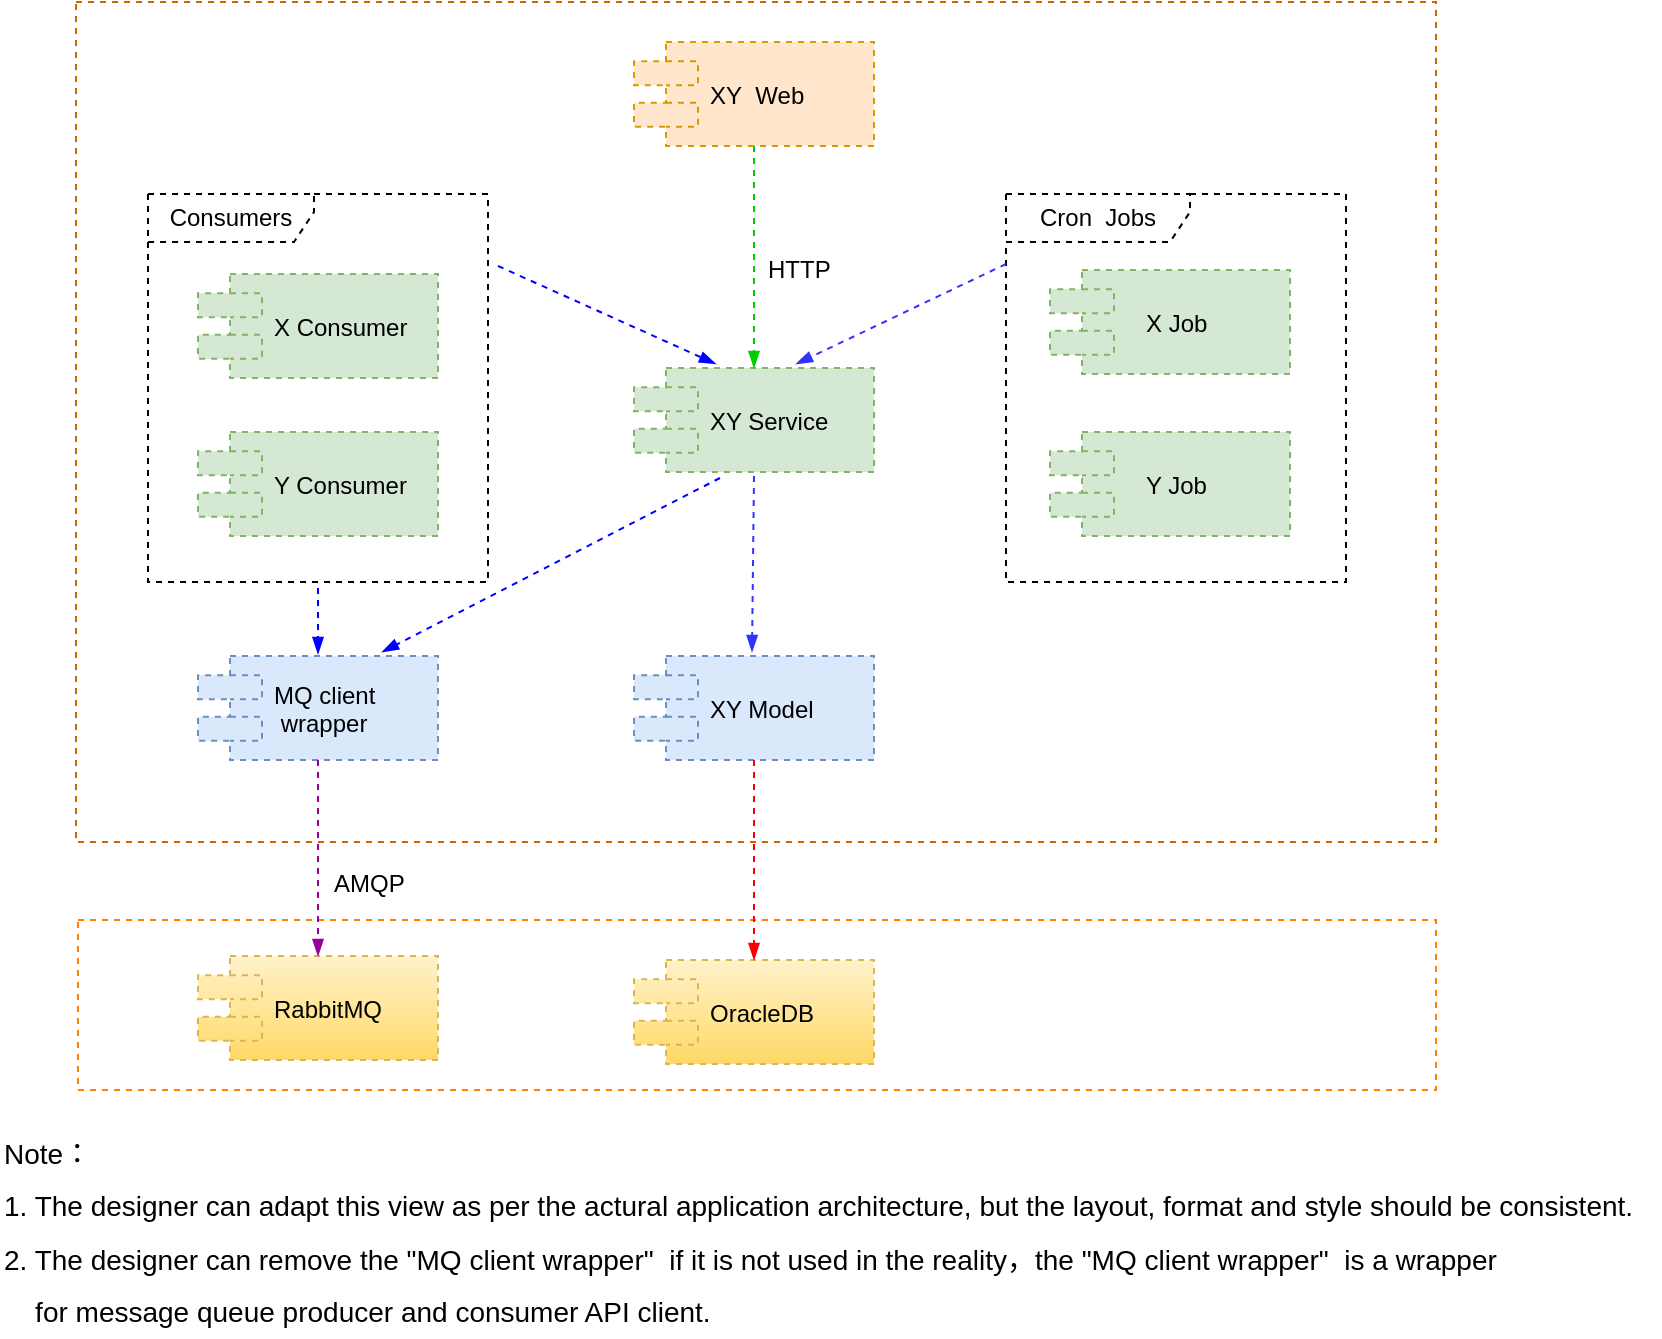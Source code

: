 <mxfile version="12.8.5" type="github"><diagram id="GGmb__7jf1e5TSjLO7ZG" name="Page-1"><mxGraphModel dx="1422" dy="839" grid="1" gridSize="10" guides="1" tooltips="1" connect="1" arrows="1" fold="1" page="1" pageScale="1" pageWidth="827" pageHeight="1169" math="0" shadow="0"><root><mxCell id="0"/><mxCell id="1" parent="0"/><mxCell id="rKAKh5RPWLKxLspiP8eY-1" value="" style="rounded=0;whiteSpace=wrap;html=1;dashed=1;strokeColor=#FF8000;" vertex="1" parent="1"><mxGeometry x="139" y="848" width="679" height="85" as="geometry"/></mxCell><mxCell id="rKAKh5RPWLKxLspiP8eY-2" value="" style="rounded=0;whiteSpace=wrap;html=1;dashed=1;strokeColor=#CC6600;" vertex="1" parent="1"><mxGeometry x="138" y="389" width="680" height="420" as="geometry"/></mxCell><mxCell id="rKAKh5RPWLKxLspiP8eY-3" value="Consumers" style="shape=umlFrame;whiteSpace=wrap;html=1;rounded=1;shadow=0;glass=0;dashed=1;comic=0;strokeColor=#000000;strokeWidth=1;fillColor=#FFFFFF;width=83;height=24;" vertex="1" parent="1"><mxGeometry x="174" y="485" width="170" height="194" as="geometry"/></mxCell><mxCell id="rKAKh5RPWLKxLspiP8eY-4" value="Cron&amp;nbsp; Jobs" style="shape=umlFrame;whiteSpace=wrap;html=1;rounded=1;shadow=0;glass=0;dashed=1;comic=0;strokeColor=#000000;strokeWidth=1;fillColor=#FFFFFF;width=92;height=24;gradientColor=none;swimlaneFillColor=none;" vertex="1" parent="1"><mxGeometry x="603" y="485" width="170" height="194" as="geometry"/></mxCell><mxCell id="rKAKh5RPWLKxLspiP8eY-5" value="X Consumer" style="shape=component;align=left;spacingLeft=36;rounded=1;glass=0;dashed=1;strokeColor=#82b366;strokeWidth=1;fillColor=#d5e8d4;" vertex="1" parent="1"><mxGeometry x="199" y="525" width="120" height="52" as="geometry"/></mxCell><mxCell id="rKAKh5RPWLKxLspiP8eY-6" value="XY Service" style="shape=component;align=left;spacingLeft=36;rounded=1;glass=0;dashed=1;strokeColor=#82b366;strokeWidth=1;fillColor=#d5e8d4;" vertex="1" parent="1"><mxGeometry x="417" y="572" width="120" height="52" as="geometry"/></mxCell><mxCell id="rKAKh5RPWLKxLspiP8eY-7" value="XY Model" style="shape=component;align=left;spacingLeft=36;rounded=1;glass=0;dashed=1;strokeColor=#6c8ebf;strokeWidth=1;fillColor=#dae8fc;" vertex="1" parent="1"><mxGeometry x="417" y="716" width="120" height="52" as="geometry"/></mxCell><mxCell id="rKAKh5RPWLKxLspiP8eY-8" value="Y Consumer" style="shape=component;align=left;spacingLeft=36;rounded=1;glass=0;dashed=1;strokeColor=#82b366;strokeWidth=1;fillColor=#d5e8d4;" vertex="1" parent="1"><mxGeometry x="199" y="604" width="120" height="52" as="geometry"/></mxCell><mxCell id="rKAKh5RPWLKxLspiP8eY-9" value="   X Job" style="shape=component;align=left;spacingLeft=36;rounded=1;glass=0;dashed=1;strokeColor=#82b366;strokeWidth=1;fillColor=#d5e8d4;" vertex="1" parent="1"><mxGeometry x="625" y="523" width="120" height="52" as="geometry"/></mxCell><mxCell id="rKAKh5RPWLKxLspiP8eY-10" value="   Y Job" style="shape=component;align=left;spacingLeft=36;rounded=1;glass=0;dashed=1;strokeColor=#82b366;strokeWidth=1;fillColor=#d5e8d4;" vertex="1" parent="1"><mxGeometry x="625" y="604" width="120" height="52" as="geometry"/></mxCell><mxCell id="rKAKh5RPWLKxLspiP8eY-11" value="XY  Web" style="shape=component;align=left;spacingLeft=36;rounded=1;glass=0;dashed=1;strokeColor=#d79b00;strokeWidth=1;fillColor=#ffe6cc;" vertex="1" parent="1"><mxGeometry x="417" y="409" width="120" height="52" as="geometry"/></mxCell><mxCell id="rKAKh5RPWLKxLspiP8eY-12" value="MQ client &#10; wrapper" style="shape=component;align=left;spacingLeft=36;rounded=1;glass=0;dashed=1;strokeColor=#6c8ebf;strokeWidth=1;fillColor=#dae8fc;" vertex="1" parent="1"><mxGeometry x="199" y="716" width="120" height="52" as="geometry"/></mxCell><mxCell id="rKAKh5RPWLKxLspiP8eY-13" value="OracleDB" style="shape=component;align=left;spacingLeft=36;rounded=1;shadow=0;glass=0;dashed=1;comic=0;strokeWidth=1;fillColor=#fff2cc;strokeColor=#d6b656;gradientColor=#ffd966;" vertex="1" parent="1"><mxGeometry x="417" y="868" width="120" height="52" as="geometry"/></mxCell><mxCell id="rKAKh5RPWLKxLspiP8eY-14" value="RabbitMQ" style="shape=component;align=left;spacingLeft=36;rounded=1;shadow=0;glass=0;dashed=1;comic=0;strokeColor=#d6b656;strokeWidth=1;fillColor=#fff2cc;gradientColor=#ffd966;" vertex="1" parent="1"><mxGeometry x="199" y="866" width="120" height="52" as="geometry"/></mxCell><mxCell id="rKAKh5RPWLKxLspiP8eY-16" value="&lt;font style=&quot;font-size: 14px&quot;&gt;Note：&lt;br&gt;1. The designer can adapt this view as per the actural application architecture, but the layout, format and style should be consistent.&lt;br&gt;2. The designer can remove the &quot;MQ client wrapper&quot;&amp;nbsp; if it is not used in the reality，the &quot;MQ client wrapper&quot;&amp;nbsp; is a wrapper&amp;nbsp;&lt;br&gt;&amp;nbsp; &amp;nbsp; for message queue producer and consumer API client.&lt;br&gt;&lt;/font&gt;" style="text;html=1;resizable=0;points=[];autosize=1;align=left;verticalAlign=top;spacingTop=-4;fontSize=22;fontFamily=Helvetica;" vertex="1" parent="1"><mxGeometry x="100" y="946.5" width="830" height="110" as="geometry"/></mxCell><mxCell id="rKAKh5RPWLKxLspiP8eY-17" value="" style="endArrow=blockThin;html=1;fontFamily=Helvetica;fontSize=22;entryX=0.5;entryY=0;entryDx=0;entryDy=0;endFill=1;dashed=1;strokeColor=#00CC00;strokeWidth=1;exitX=0.5;exitY=1;exitDx=0;exitDy=0;" edge="1" parent="1" source="rKAKh5RPWLKxLspiP8eY-11" target="rKAKh5RPWLKxLspiP8eY-6"><mxGeometry width="50" height="50" relative="1" as="geometry"><mxPoint x="477" y="469" as="sourcePoint"/><mxPoint x="476" y="553" as="targetPoint"/></mxGeometry></mxCell><mxCell id="rKAKh5RPWLKxLspiP8eY-18" value="" style="endArrow=blockThin;html=1;fontFamily=Helvetica;fontSize=22;endFill=1;dashed=1;strokeColor=#3333FF;strokeWidth=1;exitX=0.5;exitY=1;exitDx=0;exitDy=0;" edge="1" parent="1"><mxGeometry width="50" height="50" relative="1" as="geometry"><mxPoint x="477" y="626" as="sourcePoint"/><mxPoint x="476" y="714" as="targetPoint"/></mxGeometry></mxCell><mxCell id="rKAKh5RPWLKxLspiP8eY-19" value="" style="endArrow=blockThin;html=1;fontFamily=Helvetica;fontSize=22;endFill=1;dashed=1;strokeColor=#3333FF;strokeWidth=1;exitX=0;exitY=0.192;exitDx=0;exitDy=0;exitPerimeter=0;entryX=0.675;entryY=-0.058;entryDx=0;entryDy=0;entryPerimeter=0;" edge="1" parent="1"><mxGeometry width="50" height="50" relative="1" as="geometry"><mxPoint x="603" y="520" as="sourcePoint"/><mxPoint x="498" y="570" as="targetPoint"/></mxGeometry></mxCell><mxCell id="rKAKh5RPWLKxLspiP8eY-20" value="" style="endArrow=blockThin;html=1;fontFamily=Helvetica;fontSize=22;endFill=1;dashed=1;strokeColor=#0000FF;strokeWidth=1;exitX=1.029;exitY=0.206;exitDx=0;exitDy=0;exitPerimeter=0;" edge="1" parent="1"><mxGeometry width="50" height="50" relative="1" as="geometry"><mxPoint x="349" y="521" as="sourcePoint"/><mxPoint x="458" y="570" as="targetPoint"/></mxGeometry></mxCell><mxCell id="rKAKh5RPWLKxLspiP8eY-21" value="" style="endArrow=blockThin;html=1;fontFamily=Helvetica;fontSize=22;entryX=0.75;entryY=0;entryDx=0;entryDy=0;endFill=1;dashed=1;strokeColor=#0000FF;strokeWidth=1;jumpStyle=arc;" edge="1" parent="1"><mxGeometry width="50" height="50" relative="1" as="geometry"><mxPoint x="460" y="627" as="sourcePoint"/><mxPoint x="291" y="714" as="targetPoint"/></mxGeometry></mxCell><mxCell id="rKAKh5RPWLKxLspiP8eY-22" value="" style="endArrow=blockThin;html=1;fontFamily=Helvetica;fontSize=22;endFill=1;dashed=1;strokeColor=#0000FF;strokeWidth=1;entryX=0.5;entryY=0;entryDx=0;entryDy=0;" edge="1" parent="1"><mxGeometry width="50" height="50" relative="1" as="geometry"><mxPoint x="259" y="682" as="sourcePoint"/><mxPoint x="259" y="715" as="targetPoint"/></mxGeometry></mxCell><mxCell id="rKAKh5RPWLKxLspiP8eY-23" value="" style="endArrow=blockThin;html=1;fontFamily=Helvetica;fontSize=22;endFill=1;dashed=1;strokeColor=#990099;strokeWidth=1;exitX=0.5;exitY=1;exitDx=0;exitDy=0;entryX=0.5;entryY=0;entryDx=0;entryDy=0;" edge="1" parent="1" source="rKAKh5RPWLKxLspiP8eY-12" target="rKAKh5RPWLKxLspiP8eY-14"><mxGeometry width="50" height="50" relative="1" as="geometry"><mxPoint x="259" y="819" as="sourcePoint"/><mxPoint x="259" y="849" as="targetPoint"/></mxGeometry></mxCell><mxCell id="rKAKh5RPWLKxLspiP8eY-24" value="" style="endArrow=blockThin;html=1;fontFamily=Helvetica;fontSize=22;endFill=1;dashed=1;strokeColor=#FF0000;strokeWidth=1;exitX=0.5;exitY=1;exitDx=0;exitDy=0;" edge="1" parent="1" source="rKAKh5RPWLKxLspiP8eY-7" target="rKAKh5RPWLKxLspiP8eY-13"><mxGeometry width="50" height="50" relative="1" as="geometry"><mxPoint x="476" y="789" as="sourcePoint"/><mxPoint x="477" y="848" as="targetPoint"/></mxGeometry></mxCell><mxCell id="rKAKh5RPWLKxLspiP8eY-25" value="&lt;font style=&quot;font-size: 12px&quot;&gt;HTTP&lt;/font&gt;" style="text;html=1;resizable=0;points=[];autosize=1;align=left;verticalAlign=top;spacingTop=-4;fontSize=22;fontFamily=Helvetica;" vertex="1" parent="1"><mxGeometry x="482" y="504" width="50" height="30" as="geometry"/></mxCell><mxCell id="rKAKh5RPWLKxLspiP8eY-26" value="&lt;font style=&quot;font-size: 12px&quot;&gt;AMQP&lt;/font&gt;" style="text;html=1;resizable=0;points=[];autosize=1;align=left;verticalAlign=top;spacingTop=-4;fontSize=22;fontFamily=Helvetica;" vertex="1" parent="1"><mxGeometry x="265" y="811" width="50" height="30" as="geometry"/></mxCell></root></mxGraphModel></diagram></mxfile>